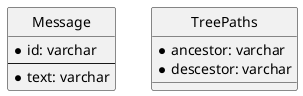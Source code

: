 @startuml closure-table

' hide the spot
hide circle
' avoid problems with angled crows feet
skinparam linetype ortho

entity Message {
  * id: varchar
  --
  * text: varchar
}

entity TreePaths {
  * ancestor: varchar
  * descestor: varchar
}

@enduml
